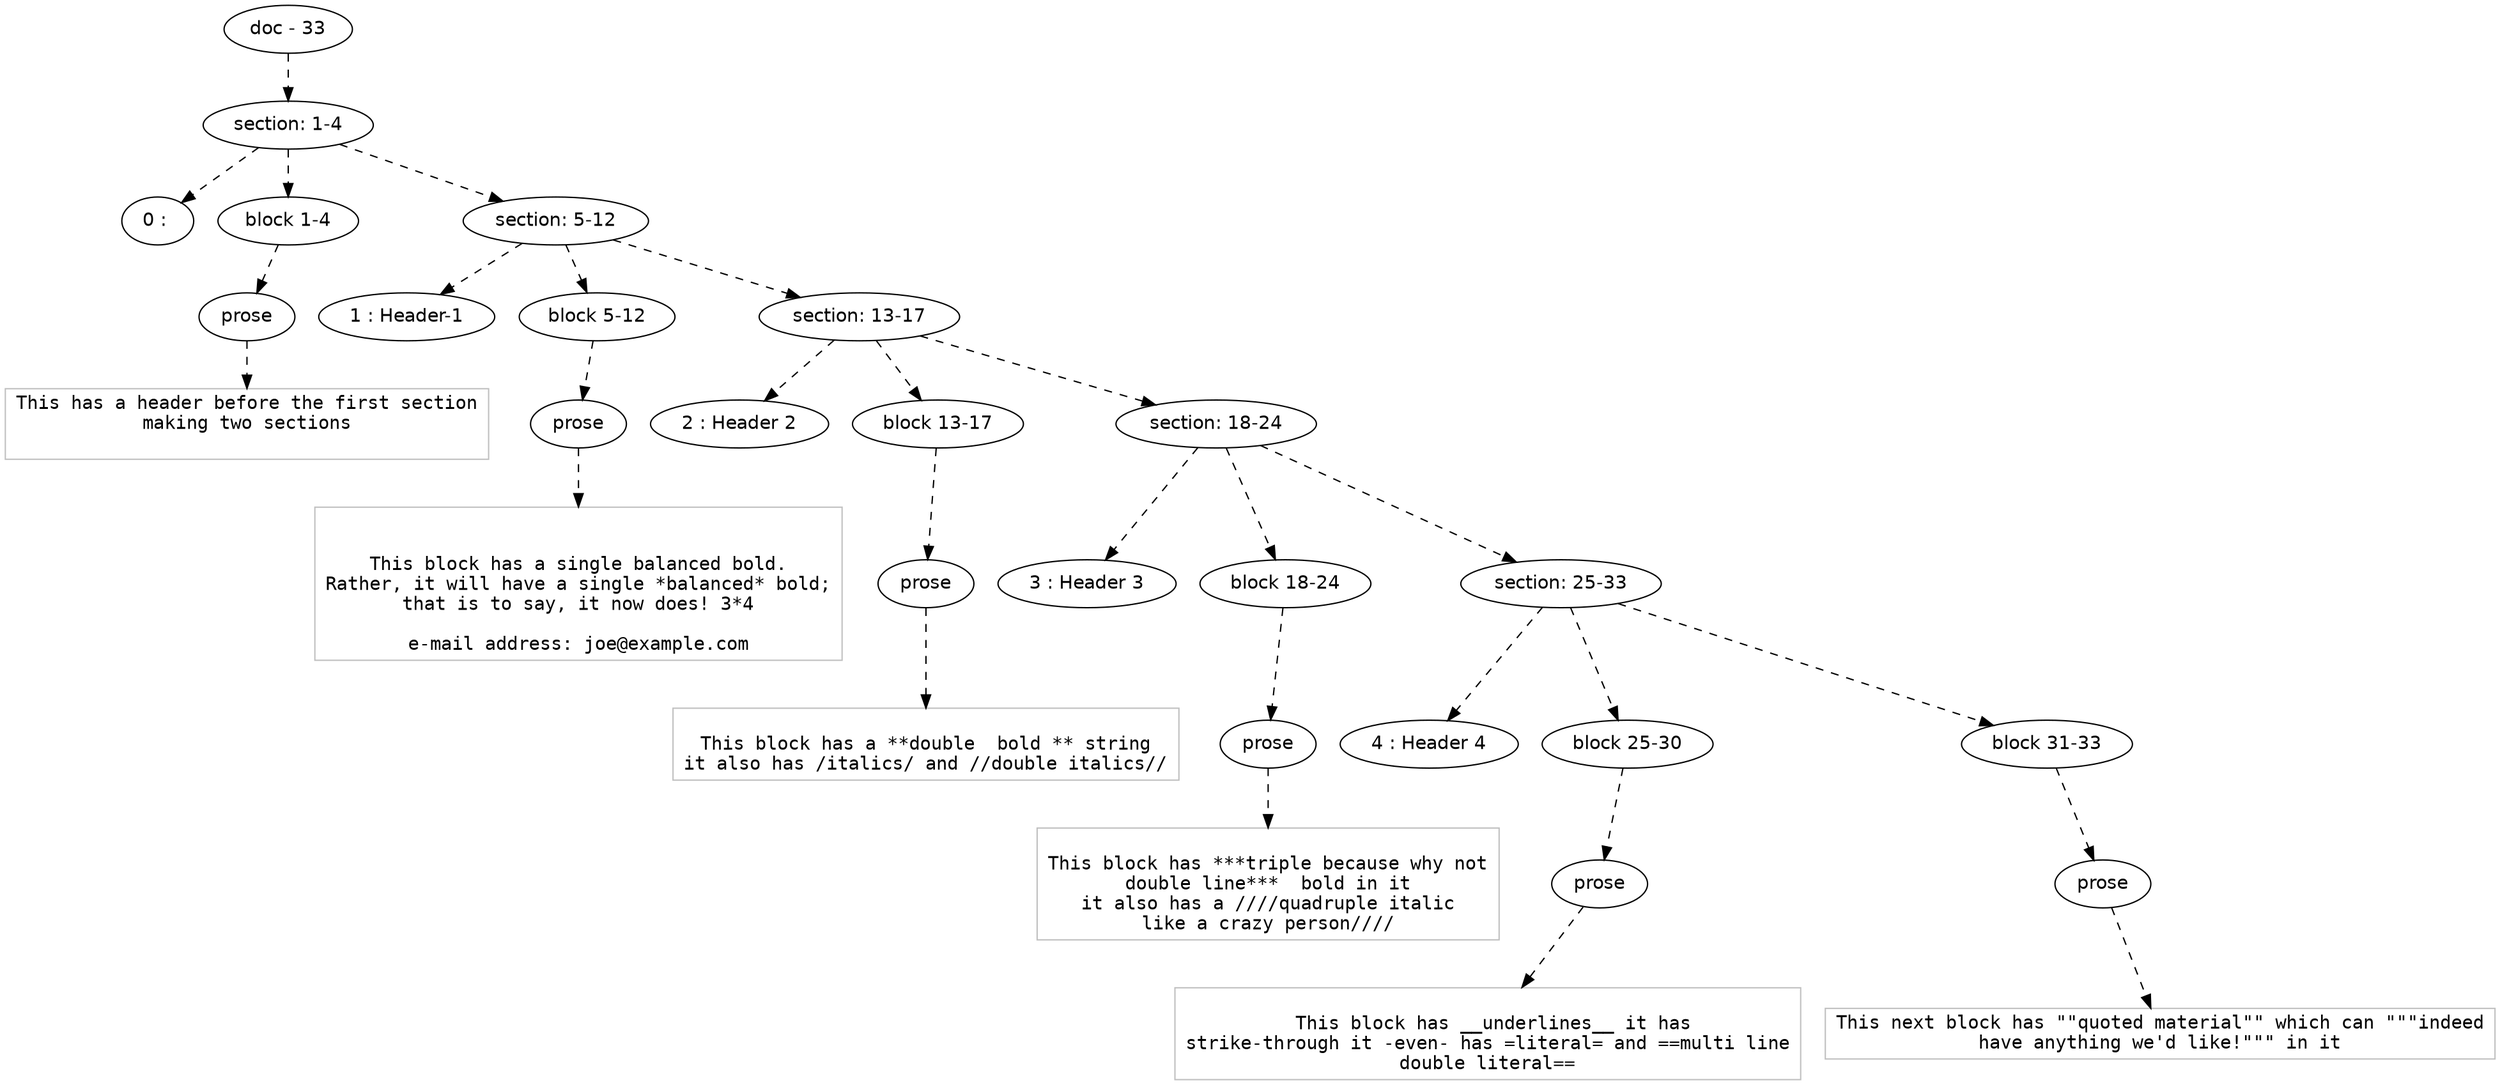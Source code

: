 digraph hierarchy {

node [fontname=Helvetica]
edge [style=dashed]

doc_0 [label="doc - 33"]


doc_0 -> { section_1}
{rank=same; section_1}

section_1 [label="section: 1-4"]


section_1 -> { header_2 block_3 section_4}
{rank=same; header_2 block_3 section_4}

header_2 [label="0 : "]

block_3 [label="block 1-4"]

section_4 [label="section: 5-12"]


block_3 -> { prose_5}
{rank=same; prose_5}

prose_5 [label="prose"]


prose_5 -> leaf_6
leaf_6  [color=Gray,shape=rectangle,fontname=Inconsolata,label="This has a header before the first section
making two sections
       
"]
section_4 -> { header_7 block_8 section_9}
{rank=same; header_7 block_8 section_9}

header_7 [label="1 : Header-1"]

block_8 [label="block 5-12"]

section_9 [label="section: 13-17"]


block_8 -> { prose_10}
{rank=same; prose_10}

prose_10 [label="prose"]


prose_10 -> leaf_11
leaf_11  [color=Gray,shape=rectangle,fontname=Inconsolata,label="

This block has a single balanced bold.
Rather, it will have a single *balanced* bold;
that is to say, it now does! 3*4
 
e-mail address: joe@example.com"]
section_9 -> { header_12 block_13 section_14}
{rank=same; header_12 block_13 section_14}

header_12 [label="2 : Header 2"]

block_13 [label="block 13-17"]

section_14 [label="section: 18-24"]


block_13 -> { prose_15}
{rank=same; prose_15}

prose_15 [label="prose"]


prose_15 -> leaf_16
leaf_16  [color=Gray,shape=rectangle,fontname=Inconsolata,label="
This block has a **double  bold ** string
it also has /italics/ and //double italics//
"]
section_14 -> { header_17 block_18 section_19}
{rank=same; header_17 block_18 section_19}

header_17 [label="3 : Header 3"]

block_18 [label="block 18-24"]

section_19 [label="section: 25-33"]


block_18 -> { prose_20}
{rank=same; prose_20}

prose_20 [label="prose"]


prose_20 -> leaf_21
leaf_21  [color=Gray,shape=rectangle,fontname=Inconsolata,label="
This block has ***triple because why not
double line***  bold in it
it also has a ////quadruple italic
like a crazy person////
"]
section_19 -> { header_22 block_23 block_24}
{rank=same; header_22 block_23 block_24}

header_22 [label="4 : Header 4"]

block_23 [label="block 25-30"]

block_24 [label="block 31-33"]


block_23 -> { prose_25}
{rank=same; prose_25}

prose_25 [label="prose"]


prose_25 -> leaf_26
leaf_26  [color=Gray,shape=rectangle,fontname=Inconsolata,label="
  This block has __underlines__ it has 
strike-through it -even- has =literal= and ==multi line
double literal==
"]
block_24 -> { prose_27}
{rank=same; prose_27}

prose_27 [label="prose"]


prose_27 -> leaf_28
leaf_28  [color=Gray,shape=rectangle,fontname=Inconsolata,label="This next block has \"\"quoted material\"\" which can \"\"\"indeed
have anything we'd like!\"\"\" in it
"]

}
